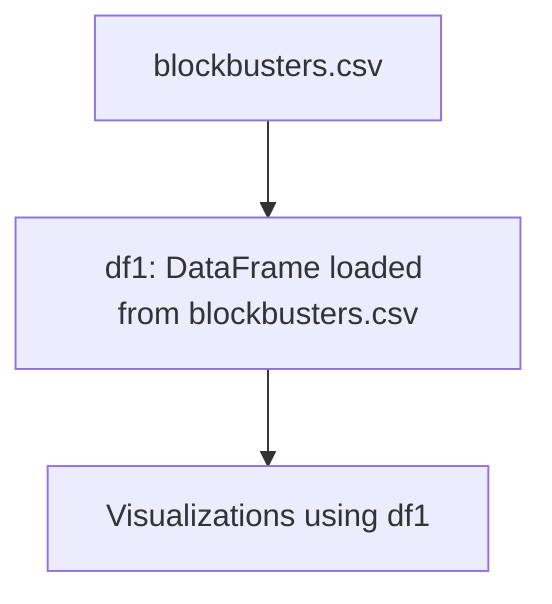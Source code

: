 %% The following code shows the data flow and process for the Jupyter Notebook.
flowchart TD
    %% Node representing the CSV data source
    A["blockbusters.csv"]
    %% Node representing reading the CSV into a DataFrame
    B["df1: DataFrame loaded from blockbusters.csv"]
    %% Edge showing reading of CSV to DataFrame
    A --> B
    %% Node representing usage of df1 in plotting
    C["Visualizations using df1"]
    %% Edge showing usage of df1 in plotting
    B --> C
